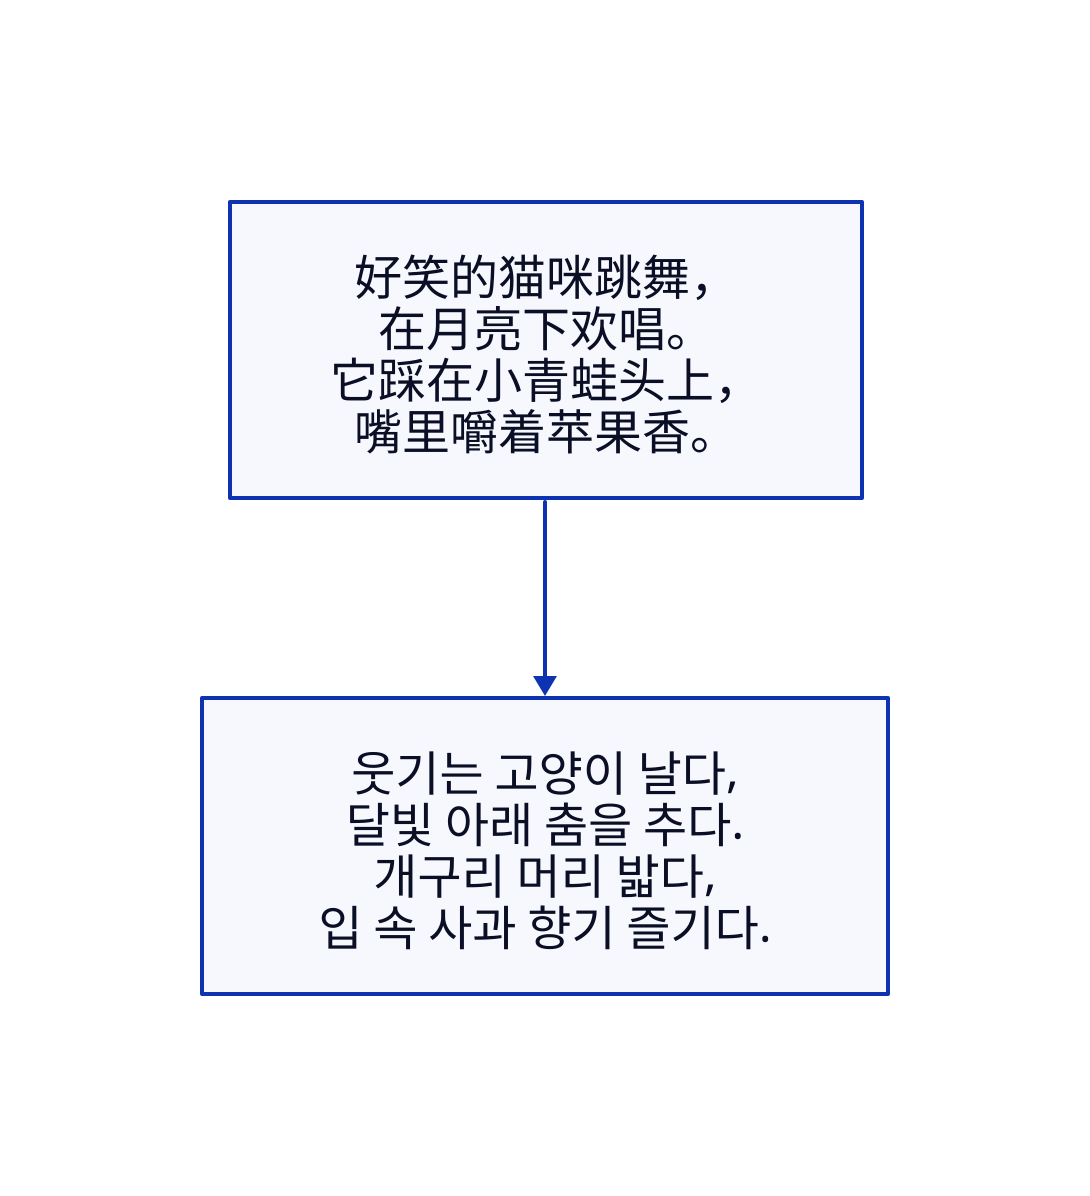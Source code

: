 a: "好笑的猫咪跳舞，\n 在月亮下欢唱。\n 它踩在小青蛙头上，\n 嘴里嚼着苹果香。"
b: "웃기는 고양이 날다,\n 달빛 아래 춤을 추다.\n 개구리 머리 밟다,\n 입 속 사과 향기 즐기다."

a -> b

a.style.font-size: 24
b.style.font-size: 24

